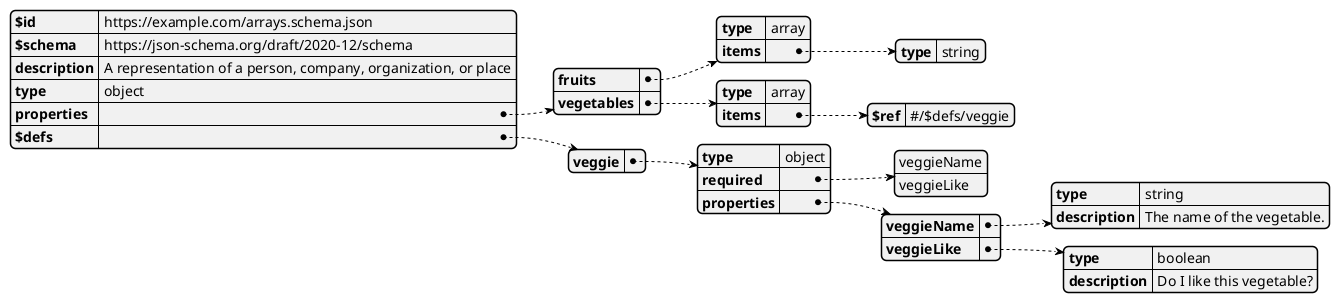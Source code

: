 @startjson
{
  "$id": "https://example.com/arrays.schema.json",
  "$schema": "https://json-schema.org/draft/2020-12/schema",
  "description": "A representation of a person, company, organization, or place",
  "type": "object",
  "properties": {
    "fruits": {
      "type": "array",
      "items": {
        "type": "string"
      }
    },
    "vegetables": {
      "type": "array",
      "items": { "$ref": "#/$defs/veggie" }
    }
  },
  "$defs": {
    "veggie": {
      "type": "object",
      "required": [ "veggieName", "veggieLike" ],
      "properties": {
        "veggieName": {
          "type": "string",
          "description": "The name of the vegetable."
        },
        "veggieLike": {
          "type": "boolean",
          "description": "Do I like this vegetable?"
        }
      }
    }
  }
}
@endjson